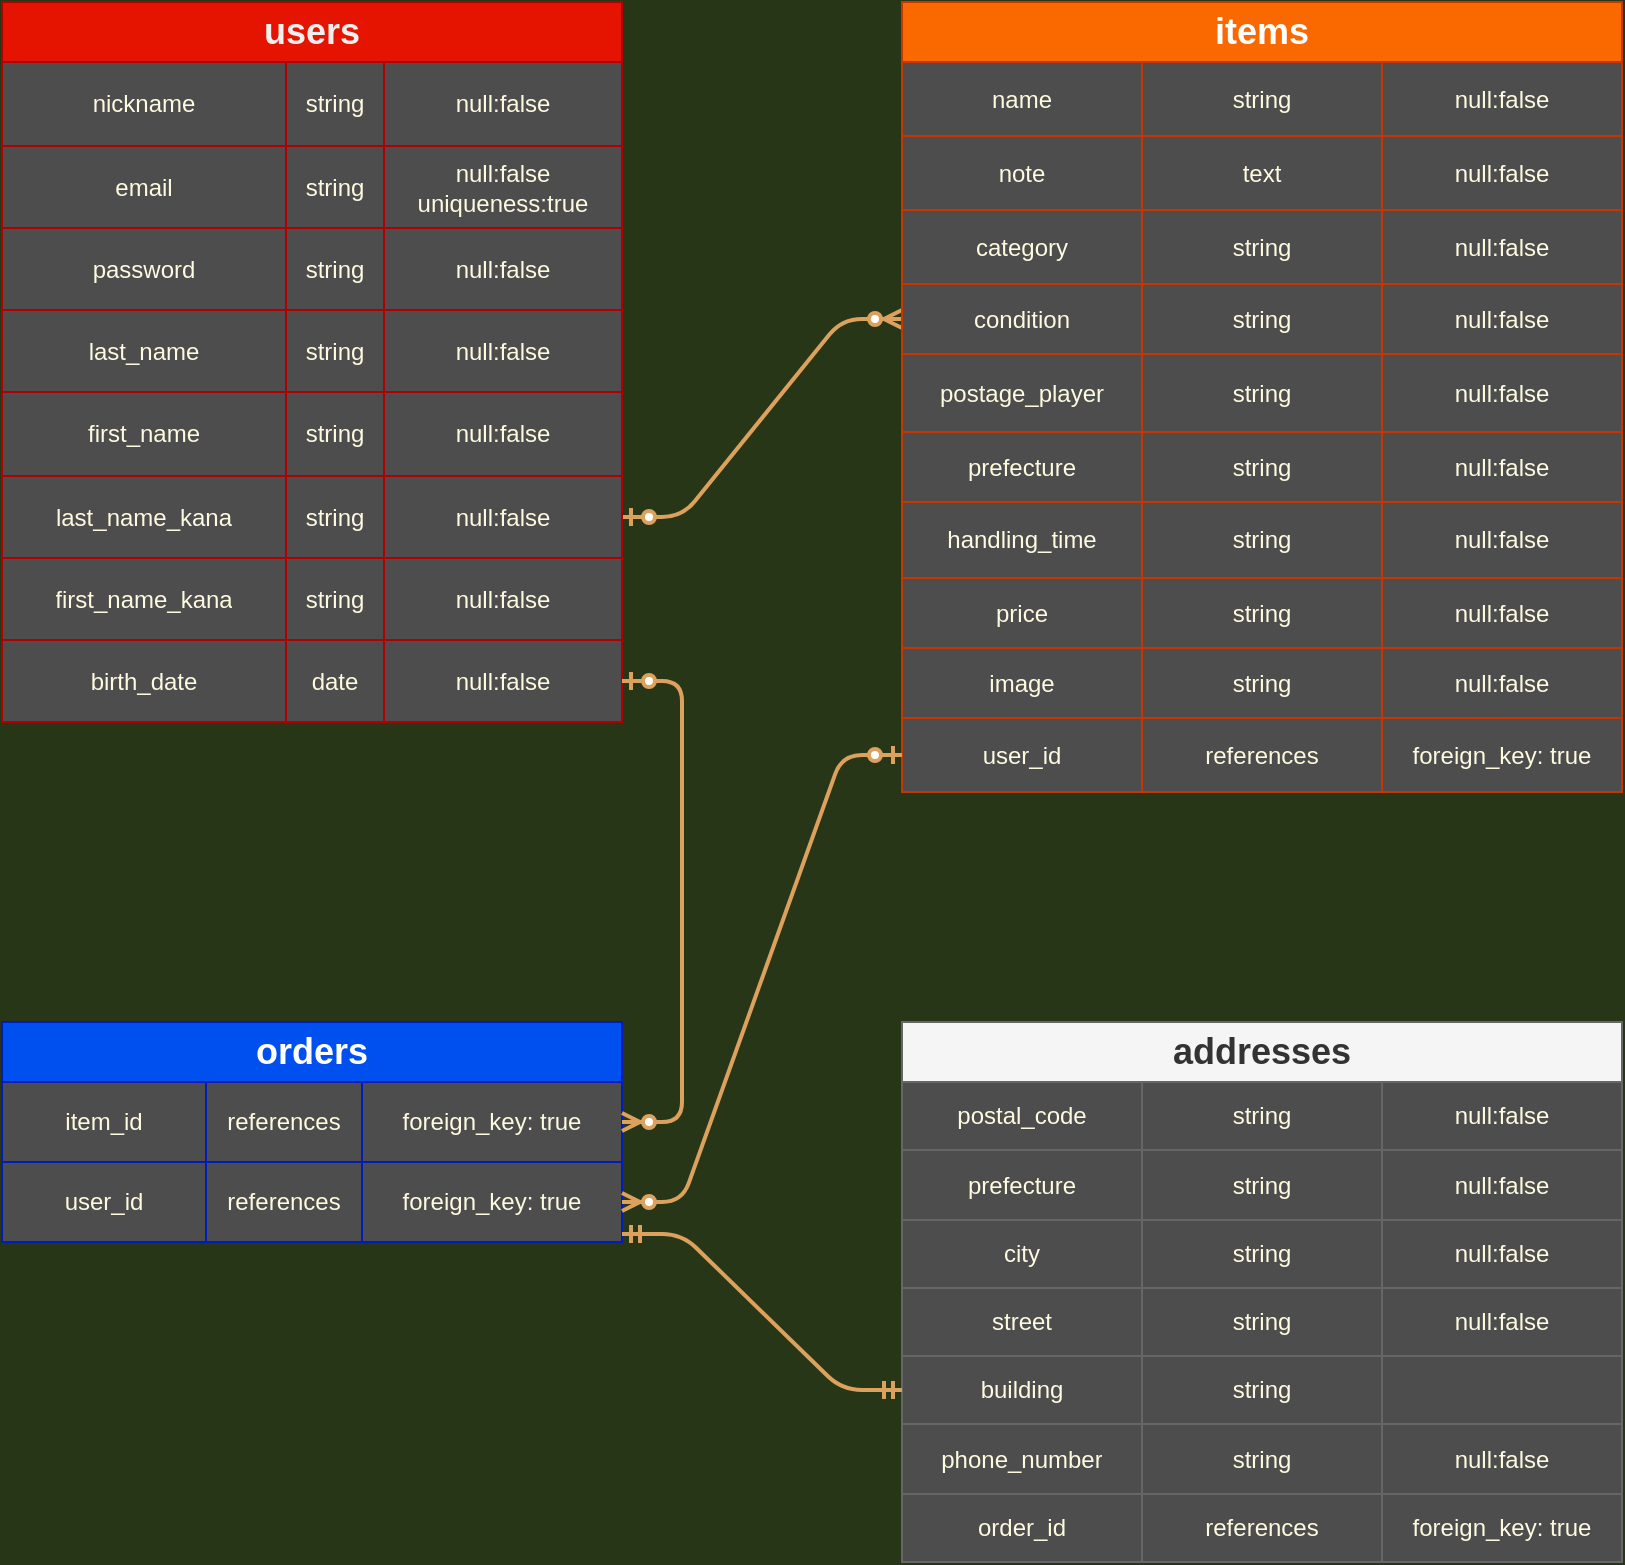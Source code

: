 <mxfile version="13.6.5">
    <diagram id="R4nkFg5fsFF5PYBmpg1p" name="ページ1">
        <mxGraphModel dx="1138" dy="785" grid="1" gridSize="10" guides="1" tooltips="1" connect="1" arrows="1" fold="1" page="1" pageScale="1" pageWidth="827" pageHeight="1169" background="#283618" math="0" shadow="0">
            <root>
                <mxCell id="0"/>
                <mxCell id="1" parent="0"/>
                <mxCell id="131" value="&lt;font style=&quot;font-size: 18px&quot;&gt;orders&lt;/font&gt;" style="shape=table;html=1;whiteSpace=wrap;startSize=30;container=1;collapsible=0;childLayout=tableLayout;fontStyle=1;align=center;rounded=0;sketch=0;strokeColor=#001DBC;fillColor=#0050ef;swimlaneFillColor=#4D4D4D;fontColor=#ffffff;" parent="1" vertex="1">
                    <mxGeometry x="10" y="520" width="310" height="110" as="geometry"/>
                </mxCell>
                <mxCell id="132" value="" style="shape=partialRectangle;html=1;whiteSpace=wrap;collapsible=0;dropTarget=0;pointerEvents=0;fillColor=none;top=0;left=0;bottom=0;right=0;points=[[0,0.5],[1,0.5]];portConstraint=eastwest;strokeColor=#DDA15E;fontColor=#FEFAE0;" parent="131" vertex="1">
                    <mxGeometry y="30" width="310" height="40" as="geometry"/>
                </mxCell>
                <mxCell id="133" value="item_id" style="shape=partialRectangle;html=1;whiteSpace=wrap;connectable=0;fillColor=none;top=0;left=0;bottom=0;right=0;overflow=hidden;strokeColor=#DDA15E;fontColor=#FEFAE0;" parent="132" vertex="1">
                    <mxGeometry width="102" height="40" as="geometry"/>
                </mxCell>
                <mxCell id="134" value="&lt;span&gt;references&lt;/span&gt;" style="shape=partialRectangle;html=1;whiteSpace=wrap;connectable=0;fillColor=none;top=0;left=0;bottom=0;right=0;overflow=hidden;strokeColor=#DDA15E;fontColor=#FEFAE0;" parent="132" vertex="1">
                    <mxGeometry x="102" width="78" height="40" as="geometry"/>
                </mxCell>
                <mxCell id="135" value="&lt;span&gt;foreign_key: true&lt;/span&gt;" style="shape=partialRectangle;html=1;whiteSpace=wrap;connectable=0;fillColor=none;top=0;left=0;bottom=0;right=0;overflow=hidden;strokeColor=#DDA15E;fontColor=#FEFAE0;" parent="132" vertex="1">
                    <mxGeometry x="180" width="130" height="40" as="geometry"/>
                </mxCell>
                <mxCell id="205" value="" style="shape=partialRectangle;html=1;whiteSpace=wrap;collapsible=0;dropTarget=0;pointerEvents=0;fillColor=none;top=0;left=0;bottom=0;right=0;points=[[0,0.5],[1,0.5]];portConstraint=eastwest;strokeColor=#DDA15E;fontColor=#FEFAE0;" parent="131" vertex="1">
                    <mxGeometry y="70" width="310" height="40" as="geometry"/>
                </mxCell>
                <mxCell id="206" value="user_id" style="shape=partialRectangle;html=1;whiteSpace=wrap;connectable=0;fillColor=none;top=0;left=0;bottom=0;right=0;overflow=hidden;strokeColor=#DDA15E;fontColor=#FEFAE0;" parent="205" vertex="1">
                    <mxGeometry width="102" height="40" as="geometry"/>
                </mxCell>
                <mxCell id="207" value="&lt;span&gt;references&lt;/span&gt;" style="shape=partialRectangle;html=1;whiteSpace=wrap;connectable=0;fillColor=none;top=0;left=0;bottom=0;right=0;overflow=hidden;strokeColor=#DDA15E;fontColor=#FEFAE0;" parent="205" vertex="1">
                    <mxGeometry x="102" width="78" height="40" as="geometry"/>
                </mxCell>
                <mxCell id="208" value="&lt;span&gt;foreign_key: true&lt;/span&gt;" style="shape=partialRectangle;html=1;whiteSpace=wrap;connectable=0;fillColor=none;top=0;left=0;bottom=0;right=0;overflow=hidden;strokeColor=#DDA15E;fontColor=#FEFAE0;" parent="205" vertex="1">
                    <mxGeometry x="180" width="130" height="40" as="geometry"/>
                </mxCell>
                <mxCell id="118" value="&lt;font style=&quot;font-size: 18px&quot;&gt;addresses&lt;/font&gt;" style="shape=table;html=1;whiteSpace=wrap;startSize=30;container=1;collapsible=0;childLayout=tableLayout;fontStyle=1;align=center;rounded=0;sketch=0;strokeColor=#666666;fillColor=#f5f5f5;fontColor=#333333;swimlaneFillColor=#4D4D4D;" parent="1" vertex="1">
                    <mxGeometry x="460" y="520" width="360" height="270" as="geometry"/>
                </mxCell>
                <mxCell id="93" value="" style="shape=partialRectangle;html=1;whiteSpace=wrap;collapsible=0;dropTarget=0;pointerEvents=0;fillColor=none;top=0;left=0;bottom=0;right=0;points=[[0,0.5],[1,0.5]];portConstraint=eastwest;strokeColor=#DDA15E;fontColor=#FEFAE0;" parent="118" vertex="1">
                    <mxGeometry y="30" width="360" height="34" as="geometry"/>
                </mxCell>
                <mxCell id="94" value="postal_code" style="shape=partialRectangle;html=1;whiteSpace=wrap;connectable=0;fillColor=none;top=0;left=0;bottom=0;right=0;overflow=hidden;strokeColor=#DDA15E;fontColor=#FEFAE0;" parent="93" vertex="1">
                    <mxGeometry width="120" height="34" as="geometry"/>
                </mxCell>
                <mxCell id="95" value="string" style="shape=partialRectangle;html=1;whiteSpace=wrap;connectable=0;fillColor=none;top=0;left=0;bottom=0;right=0;overflow=hidden;strokeColor=#DDA15E;fontColor=#FEFAE0;" parent="93" vertex="1">
                    <mxGeometry x="120" width="120" height="34" as="geometry"/>
                </mxCell>
                <mxCell id="96" value="&lt;span&gt;null:false&lt;/span&gt;" style="shape=partialRectangle;html=1;whiteSpace=wrap;connectable=0;fillColor=none;top=0;left=0;bottom=0;right=0;overflow=hidden;strokeColor=#DDA15E;fontColor=#FEFAE0;" parent="93" vertex="1">
                    <mxGeometry x="240" width="120" height="34" as="geometry"/>
                </mxCell>
                <mxCell id="209" value="" style="shape=partialRectangle;html=1;whiteSpace=wrap;collapsible=0;dropTarget=0;pointerEvents=0;fillColor=none;top=0;left=0;bottom=0;right=0;points=[[0,0.5],[1,0.5]];portConstraint=eastwest;strokeColor=#DDA15E;fontColor=#FEFAE0;" parent="118" vertex="1">
                    <mxGeometry y="64" width="360" height="35" as="geometry"/>
                </mxCell>
                <mxCell id="210" value="prefecture" style="shape=partialRectangle;html=1;whiteSpace=wrap;connectable=0;fillColor=none;top=0;left=0;bottom=0;right=0;overflow=hidden;strokeColor=#DDA15E;fontColor=#FEFAE0;" parent="209" vertex="1">
                    <mxGeometry width="120" height="35" as="geometry"/>
                </mxCell>
                <mxCell id="211" value="string" style="shape=partialRectangle;html=1;whiteSpace=wrap;connectable=0;fillColor=none;top=0;left=0;bottom=0;right=0;overflow=hidden;strokeColor=#DDA15E;fontColor=#FEFAE0;" parent="209" vertex="1">
                    <mxGeometry x="120" width="120" height="35" as="geometry"/>
                </mxCell>
                <mxCell id="212" value="&lt;span&gt;null:false&lt;/span&gt;" style="shape=partialRectangle;html=1;whiteSpace=wrap;connectable=0;fillColor=none;top=0;left=0;bottom=0;right=0;overflow=hidden;strokeColor=#DDA15E;fontColor=#FEFAE0;" parent="209" vertex="1">
                    <mxGeometry x="240" width="120" height="35" as="geometry"/>
                </mxCell>
                <mxCell id="213" value="" style="shape=partialRectangle;html=1;whiteSpace=wrap;collapsible=0;dropTarget=0;pointerEvents=0;fillColor=none;top=0;left=0;bottom=0;right=0;points=[[0,0.5],[1,0.5]];portConstraint=eastwest;strokeColor=#DDA15E;fontColor=#FEFAE0;" parent="118" vertex="1">
                    <mxGeometry y="99" width="360" height="34" as="geometry"/>
                </mxCell>
                <mxCell id="214" value="city" style="shape=partialRectangle;html=1;whiteSpace=wrap;connectable=0;fillColor=none;top=0;left=0;bottom=0;right=0;overflow=hidden;strokeColor=#DDA15E;fontColor=#FEFAE0;" parent="213" vertex="1">
                    <mxGeometry width="120" height="34" as="geometry"/>
                </mxCell>
                <mxCell id="215" value="string" style="shape=partialRectangle;html=1;whiteSpace=wrap;connectable=0;fillColor=none;top=0;left=0;bottom=0;right=0;overflow=hidden;strokeColor=#DDA15E;fontColor=#FEFAE0;" parent="213" vertex="1">
                    <mxGeometry x="120" width="120" height="34" as="geometry"/>
                </mxCell>
                <mxCell id="216" value="&lt;span&gt;null:false&lt;/span&gt;" style="shape=partialRectangle;html=1;whiteSpace=wrap;connectable=0;fillColor=none;top=0;left=0;bottom=0;right=0;overflow=hidden;strokeColor=#DDA15E;fontColor=#FEFAE0;" parent="213" vertex="1">
                    <mxGeometry x="240" width="120" height="34" as="geometry"/>
                </mxCell>
                <mxCell id="217" value="" style="shape=partialRectangle;html=1;whiteSpace=wrap;collapsible=0;dropTarget=0;pointerEvents=0;fillColor=none;top=0;left=0;bottom=0;right=0;points=[[0,0.5],[1,0.5]];portConstraint=eastwest;strokeColor=#DDA15E;fontColor=#FEFAE0;" parent="118" vertex="1">
                    <mxGeometry y="133" width="360" height="34" as="geometry"/>
                </mxCell>
                <mxCell id="218" value="street" style="shape=partialRectangle;html=1;whiteSpace=wrap;connectable=0;fillColor=none;top=0;left=0;bottom=0;right=0;overflow=hidden;strokeColor=#DDA15E;fontColor=#FEFAE0;" parent="217" vertex="1">
                    <mxGeometry width="120" height="34" as="geometry"/>
                </mxCell>
                <mxCell id="219" value="string" style="shape=partialRectangle;html=1;whiteSpace=wrap;connectable=0;fillColor=none;top=0;left=0;bottom=0;right=0;overflow=hidden;strokeColor=#DDA15E;fontColor=#FEFAE0;" parent="217" vertex="1">
                    <mxGeometry x="120" width="120" height="34" as="geometry"/>
                </mxCell>
                <mxCell id="220" value="&lt;span&gt;null:false&lt;/span&gt;" style="shape=partialRectangle;html=1;whiteSpace=wrap;connectable=0;fillColor=none;top=0;left=0;bottom=0;right=0;overflow=hidden;strokeColor=#DDA15E;fontColor=#FEFAE0;" parent="217" vertex="1">
                    <mxGeometry x="240" width="120" height="34" as="geometry"/>
                </mxCell>
                <mxCell id="221" value="" style="shape=partialRectangle;html=1;whiteSpace=wrap;collapsible=0;dropTarget=0;pointerEvents=0;fillColor=none;top=0;left=0;bottom=0;right=0;points=[[0,0.5],[1,0.5]];portConstraint=eastwest;strokeColor=#DDA15E;fontColor=#FEFAE0;" parent="118" vertex="1">
                    <mxGeometry y="167" width="360" height="34" as="geometry"/>
                </mxCell>
                <mxCell id="222" value="building" style="shape=partialRectangle;html=1;whiteSpace=wrap;connectable=0;fillColor=none;top=0;left=0;bottom=0;right=0;overflow=hidden;strokeColor=#DDA15E;fontColor=#FEFAE0;" parent="221" vertex="1">
                    <mxGeometry width="120" height="34" as="geometry"/>
                </mxCell>
                <mxCell id="223" value="string" style="shape=partialRectangle;html=1;whiteSpace=wrap;connectable=0;fillColor=none;top=0;left=0;bottom=0;right=0;overflow=hidden;strokeColor=#DDA15E;fontColor=#FEFAE0;" parent="221" vertex="1">
                    <mxGeometry x="120" width="120" height="34" as="geometry"/>
                </mxCell>
                <mxCell id="224" value="" style="shape=partialRectangle;html=1;whiteSpace=wrap;connectable=0;fillColor=none;top=0;left=0;bottom=0;right=0;overflow=hidden;strokeColor=#DDA15E;fontColor=#FEFAE0;" parent="221" vertex="1">
                    <mxGeometry x="240" width="120" height="34" as="geometry"/>
                </mxCell>
                <mxCell id="225" value="" style="shape=partialRectangle;html=1;whiteSpace=wrap;collapsible=0;dropTarget=0;pointerEvents=0;fillColor=none;top=0;left=0;bottom=0;right=0;points=[[0,0.5],[1,0.5]];portConstraint=eastwest;strokeColor=#DDA15E;fontColor=#FEFAE0;" parent="118" vertex="1">
                    <mxGeometry y="201" width="360" height="35" as="geometry"/>
                </mxCell>
                <mxCell id="226" value="phone_number" style="shape=partialRectangle;html=1;whiteSpace=wrap;connectable=0;fillColor=none;top=0;left=0;bottom=0;right=0;overflow=hidden;strokeColor=#DDA15E;fontColor=#FEFAE0;" parent="225" vertex="1">
                    <mxGeometry width="120" height="35" as="geometry"/>
                </mxCell>
                <mxCell id="227" value="string" style="shape=partialRectangle;html=1;whiteSpace=wrap;connectable=0;fillColor=none;top=0;left=0;bottom=0;right=0;overflow=hidden;strokeColor=#DDA15E;fontColor=#FEFAE0;" parent="225" vertex="1">
                    <mxGeometry x="120" width="120" height="35" as="geometry"/>
                </mxCell>
                <mxCell id="228" value="&lt;span&gt;null:false&lt;/span&gt;" style="shape=partialRectangle;html=1;whiteSpace=wrap;connectable=0;fillColor=none;top=0;left=0;bottom=0;right=0;overflow=hidden;strokeColor=#DDA15E;fontColor=#FEFAE0;" parent="225" vertex="1">
                    <mxGeometry x="240" width="120" height="35" as="geometry"/>
                </mxCell>
                <mxCell id="229" value="" style="shape=partialRectangle;html=1;whiteSpace=wrap;collapsible=0;dropTarget=0;pointerEvents=0;fillColor=none;top=0;left=0;bottom=0;right=0;points=[[0,0.5],[1,0.5]];portConstraint=eastwest;strokeColor=#DDA15E;fontColor=#FEFAE0;" parent="118" vertex="1">
                    <mxGeometry y="236" width="360" height="34" as="geometry"/>
                </mxCell>
                <mxCell id="230" value="order_id" style="shape=partialRectangle;html=1;whiteSpace=wrap;connectable=0;fillColor=none;top=0;left=0;bottom=0;right=0;overflow=hidden;strokeColor=#DDA15E;fontColor=#FEFAE0;" parent="229" vertex="1">
                    <mxGeometry width="120" height="34" as="geometry"/>
                </mxCell>
                <mxCell id="231" value="references" style="shape=partialRectangle;html=1;whiteSpace=wrap;connectable=0;fillColor=none;top=0;left=0;bottom=0;right=0;overflow=hidden;strokeColor=#DDA15E;fontColor=#FEFAE0;" parent="229" vertex="1">
                    <mxGeometry x="120" width="120" height="34" as="geometry"/>
                </mxCell>
                <mxCell id="232" value="foreign_key: true" style="shape=partialRectangle;html=1;whiteSpace=wrap;connectable=0;fillColor=none;top=0;left=0;bottom=0;right=0;overflow=hidden;strokeColor=#DDA15E;fontColor=#FEFAE0;" parent="229" vertex="1">
                    <mxGeometry x="240" width="120" height="34" as="geometry"/>
                </mxCell>
                <mxCell id="234" value="" style="edgeStyle=entityRelationEdgeStyle;fontSize=12;html=1;endArrow=ERzeroToMany;startArrow=ERzeroToOne;strokeColor=#DDA15E;fillColor=#BC6C25;strokeWidth=2;entryX=0;entryY=0.5;entryDx=0;entryDy=0;exitX=1;exitY=0.5;exitDx=0;exitDy=0;" parent="1" source="110" target="67" edge="1">
                    <mxGeometry width="100" height="100" relative="1" as="geometry">
                        <mxPoint x="340" y="300" as="sourcePoint"/>
                        <mxPoint x="440" y="200" as="targetPoint"/>
                    </mxGeometry>
                </mxCell>
                <mxCell id="105" value="&lt;font style=&quot;font-size: 18px&quot;&gt;users&lt;/font&gt;" style="shape=table;startSize=30;container=1;collapsible=0;childLayout=tableLayout;fontStyle=1;align=center;rounded=0;sketch=0;strokeColor=#B20000;swimlaneFillColor=#4D4D4D;gradientDirection=west;labelBackgroundColor=none;labelBorderColor=none;fillColor=#e51400;fontColor=#F0F0F0;whiteSpace=wrap;html=1;" parent="1" vertex="1">
                    <mxGeometry x="10" y="10" width="310" height="360" as="geometry"/>
                </mxCell>
                <mxCell id="164" style="shape=partialRectangle;html=1;whiteSpace=wrap;collapsible=0;dropTarget=0;pointerEvents=0;fillColor=none;top=0;left=0;bottom=0;right=0;points=[[0,0.5],[1,0.5]];portConstraint=eastwest;strokeColor=#DDA15E;fontColor=#FEFAE0;" parent="105" vertex="1">
                    <mxGeometry y="30" width="310" height="42" as="geometry"/>
                </mxCell>
                <mxCell id="165" value="nickname" style="shape=partialRectangle;html=1;whiteSpace=wrap;connectable=0;fillColor=none;top=0;left=0;bottom=0;right=0;overflow=hidden;strokeColor=#DDA15E;fontColor=#FEFAE0;" parent="164" vertex="1">
                    <mxGeometry width="142" height="42" as="geometry"/>
                </mxCell>
                <mxCell id="166" value="string" style="shape=partialRectangle;html=1;whiteSpace=wrap;connectable=0;fillColor=none;top=0;left=0;bottom=0;right=0;overflow=hidden;strokeColor=#DDA15E;fontColor=#FEFAE0;" parent="164" vertex="1">
                    <mxGeometry x="142" width="49" height="42" as="geometry"/>
                </mxCell>
                <mxCell id="167" value="null:false" style="shape=partialRectangle;html=1;whiteSpace=wrap;connectable=0;fillColor=none;top=0;left=0;bottom=0;right=0;overflow=hidden;strokeColor=#DDA15E;fontColor=#FEFAE0;" parent="164" vertex="1">
                    <mxGeometry x="191" width="119" height="42" as="geometry"/>
                </mxCell>
                <mxCell id="172" style="shape=partialRectangle;html=1;whiteSpace=wrap;collapsible=0;dropTarget=0;pointerEvents=0;fillColor=none;top=0;left=0;bottom=0;right=0;points=[[0,0.5],[1,0.5]];portConstraint=eastwest;strokeColor=#DDA15E;fontColor=#FEFAE0;" parent="105" vertex="1">
                    <mxGeometry y="72" width="310" height="41" as="geometry"/>
                </mxCell>
                <mxCell id="173" value="email" style="shape=partialRectangle;html=1;whiteSpace=wrap;connectable=0;fillColor=none;top=0;left=0;bottom=0;right=0;overflow=hidden;strokeColor=#DDA15E;fontColor=#FEFAE0;" parent="172" vertex="1">
                    <mxGeometry width="142" height="41" as="geometry"/>
                </mxCell>
                <mxCell id="174" value="&lt;span&gt;string&lt;/span&gt;" style="shape=partialRectangle;html=1;whiteSpace=wrap;connectable=0;fillColor=none;top=0;left=0;bottom=0;right=0;overflow=hidden;strokeColor=#DDA15E;fontColor=#FEFAE0;" parent="172" vertex="1">
                    <mxGeometry x="142" width="49" height="41" as="geometry"/>
                </mxCell>
                <mxCell id="175" value="&lt;span&gt;null:false&lt;br&gt;uniqueness:true&lt;/span&gt;" style="shape=partialRectangle;html=1;whiteSpace=wrap;connectable=0;fillColor=none;top=0;left=0;bottom=0;right=0;overflow=hidden;strokeColor=#DDA15E;fontColor=#FEFAE0;" parent="172" vertex="1">
                    <mxGeometry x="191" width="119" height="41" as="geometry"/>
                </mxCell>
                <mxCell id="160" style="shape=partialRectangle;html=1;whiteSpace=wrap;collapsible=0;dropTarget=0;pointerEvents=0;fillColor=none;top=0;left=0;bottom=0;right=0;points=[[0,0.5],[1,0.5]];portConstraint=eastwest;strokeColor=#DDA15E;fontColor=#FEFAE0;" parent="105" vertex="1">
                    <mxGeometry y="113" width="310" height="41" as="geometry"/>
                </mxCell>
                <mxCell id="161" value="password" style="shape=partialRectangle;html=1;whiteSpace=wrap;connectable=0;fillColor=none;top=0;left=0;bottom=0;right=0;overflow=hidden;strokeColor=#DDA15E;fontColor=#FEFAE0;" parent="160" vertex="1">
                    <mxGeometry width="142" height="41" as="geometry"/>
                </mxCell>
                <mxCell id="162" value="&lt;span&gt;string&lt;/span&gt;" style="shape=partialRectangle;html=1;whiteSpace=wrap;connectable=0;fillColor=none;top=0;left=0;bottom=0;right=0;overflow=hidden;strokeColor=#DDA15E;fontColor=#FEFAE0;" parent="160" vertex="1">
                    <mxGeometry x="142" width="49" height="41" as="geometry"/>
                </mxCell>
                <mxCell id="163" value="&lt;span&gt;null:false&lt;/span&gt;" style="shape=partialRectangle;html=1;whiteSpace=wrap;connectable=0;fillColor=none;top=0;left=0;bottom=0;right=0;overflow=hidden;strokeColor=#DDA15E;fontColor=#FEFAE0;" parent="160" vertex="1">
                    <mxGeometry x="191" width="119" height="41" as="geometry"/>
                </mxCell>
                <mxCell id="156" style="shape=partialRectangle;html=1;whiteSpace=wrap;collapsible=0;dropTarget=0;pointerEvents=0;fillColor=none;top=0;left=0;bottom=0;right=0;points=[[0,0.5],[1,0.5]];portConstraint=eastwest;strokeColor=#DDA15E;fontColor=#FEFAE0;" parent="105" vertex="1">
                    <mxGeometry y="154" width="310" height="41" as="geometry"/>
                </mxCell>
                <mxCell id="157" value="last_name" style="shape=partialRectangle;html=1;whiteSpace=wrap;connectable=0;fillColor=none;top=0;left=0;bottom=0;right=0;overflow=hidden;strokeColor=#DDA15E;fontColor=#FEFAE0;" parent="156" vertex="1">
                    <mxGeometry width="142" height="41" as="geometry"/>
                </mxCell>
                <mxCell id="158" value="&lt;span&gt;string&lt;/span&gt;" style="shape=partialRectangle;html=1;whiteSpace=wrap;connectable=0;fillColor=none;top=0;left=0;bottom=0;right=0;overflow=hidden;strokeColor=#DDA15E;fontColor=#FEFAE0;" parent="156" vertex="1">
                    <mxGeometry x="142" width="49" height="41" as="geometry"/>
                </mxCell>
                <mxCell id="159" value="&lt;span&gt;null:false&lt;/span&gt;" style="shape=partialRectangle;html=1;whiteSpace=wrap;connectable=0;fillColor=none;top=0;left=0;bottom=0;right=0;overflow=hidden;strokeColor=#DDA15E;fontColor=#FEFAE0;" parent="156" vertex="1">
                    <mxGeometry x="191" width="119" height="41" as="geometry"/>
                </mxCell>
                <mxCell id="106" value="" style="shape=partialRectangle;html=1;whiteSpace=wrap;collapsible=0;dropTarget=0;pointerEvents=0;fillColor=none;top=0;left=0;bottom=0;right=0;points=[[0,0.5],[1,0.5]];portConstraint=eastwest;strokeColor=#DDA15E;fontColor=#FEFAE0;" parent="105" vertex="1">
                    <mxGeometry y="195" width="310" height="42" as="geometry"/>
                </mxCell>
                <mxCell id="153" value="first_name" style="shape=partialRectangle;html=1;whiteSpace=wrap;connectable=0;fillColor=none;top=0;left=0;bottom=0;right=0;overflow=hidden;strokeColor=#DDA15E;fontColor=#FEFAE0;" parent="106" vertex="1">
                    <mxGeometry width="142" height="42" as="geometry"/>
                </mxCell>
                <mxCell id="107" value="&lt;span&gt;string&lt;/span&gt;" style="shape=partialRectangle;html=1;whiteSpace=wrap;connectable=0;fillColor=none;top=0;left=0;bottom=0;right=0;overflow=hidden;strokeColor=#DDA15E;fontColor=#FEFAE0;" parent="106" vertex="1">
                    <mxGeometry x="142" width="49" height="42" as="geometry"/>
                </mxCell>
                <mxCell id="144" value="&lt;span&gt;null:false&lt;/span&gt;" style="shape=partialRectangle;html=1;whiteSpace=wrap;connectable=0;fillColor=none;top=0;left=0;bottom=0;right=0;overflow=hidden;strokeColor=#DDA15E;fontColor=#FEFAE0;" parent="106" vertex="1">
                    <mxGeometry x="191" width="119" height="42" as="geometry"/>
                </mxCell>
                <mxCell id="110" value="" style="shape=partialRectangle;html=1;whiteSpace=wrap;collapsible=0;dropTarget=0;pointerEvents=0;fillColor=none;top=0;left=0;bottom=0;right=0;points=[[0,0.5],[1,0.5]];portConstraint=eastwest;strokeColor=#DDA15E;fontColor=#FEFAE0;" parent="105" vertex="1">
                    <mxGeometry y="237" width="310" height="41" as="geometry"/>
                </mxCell>
                <mxCell id="154" value="last_name_kana" style="shape=partialRectangle;html=1;whiteSpace=wrap;connectable=0;fillColor=none;top=0;left=0;bottom=0;right=0;overflow=hidden;strokeColor=#DDA15E;fontColor=#FEFAE0;" parent="110" vertex="1">
                    <mxGeometry width="142" height="41" as="geometry"/>
                </mxCell>
                <mxCell id="111" value="&lt;span&gt;string&lt;/span&gt;" style="shape=partialRectangle;html=1;whiteSpace=wrap;connectable=0;fillColor=none;top=0;left=0;bottom=0;right=0;overflow=hidden;strokeColor=#DDA15E;fontColor=#FEFAE0;" parent="110" vertex="1">
                    <mxGeometry x="142" width="49" height="41" as="geometry"/>
                </mxCell>
                <mxCell id="145" value="&lt;span&gt;null:false&lt;/span&gt;" style="shape=partialRectangle;html=1;whiteSpace=wrap;connectable=0;fillColor=none;top=0;left=0;bottom=0;right=0;overflow=hidden;strokeColor=#DDA15E;fontColor=#FEFAE0;" parent="110" vertex="1">
                    <mxGeometry x="191" width="119" height="41" as="geometry"/>
                </mxCell>
                <mxCell id="114" value="" style="shape=partialRectangle;html=1;whiteSpace=wrap;collapsible=0;dropTarget=0;pointerEvents=0;fillColor=none;top=0;left=0;bottom=0;right=0;points=[[0,0.5],[1,0.5]];portConstraint=eastwest;strokeColor=#DDA15E;fontColor=#FEFAE0;" parent="105" vertex="1">
                    <mxGeometry y="278" width="310" height="41" as="geometry"/>
                </mxCell>
                <mxCell id="155" value="first_name_kana" style="shape=partialRectangle;html=1;whiteSpace=wrap;connectable=0;fillColor=none;top=0;left=0;bottom=0;right=0;overflow=hidden;strokeColor=#DDA15E;fontColor=#FEFAE0;" parent="114" vertex="1">
                    <mxGeometry width="142" height="41" as="geometry"/>
                </mxCell>
                <mxCell id="115" value="&lt;span&gt;string&lt;/span&gt;" style="shape=partialRectangle;html=1;whiteSpace=wrap;connectable=0;fillColor=none;top=0;left=0;bottom=0;right=0;overflow=hidden;strokeColor=#DDA15E;fontColor=#FEFAE0;" parent="114" vertex="1">
                    <mxGeometry x="142" width="49" height="41" as="geometry"/>
                </mxCell>
                <mxCell id="146" value="&lt;span&gt;null:false&lt;/span&gt;" style="shape=partialRectangle;html=1;whiteSpace=wrap;connectable=0;fillColor=none;top=0;left=0;bottom=0;right=0;overflow=hidden;strokeColor=#DDA15E;fontColor=#FEFAE0;" parent="114" vertex="1">
                    <mxGeometry x="191" width="119" height="41" as="geometry"/>
                </mxCell>
                <mxCell id="189" value="" style="shape=partialRectangle;html=1;whiteSpace=wrap;collapsible=0;dropTarget=0;pointerEvents=0;fillColor=none;top=0;left=0;bottom=0;right=0;points=[[0,0.5],[1,0.5]];portConstraint=eastwest;strokeColor=#DDA15E;fontColor=#FEFAE0;" parent="105" vertex="1">
                    <mxGeometry y="319" width="310" height="41" as="geometry"/>
                </mxCell>
                <mxCell id="190" value="birth_date" style="shape=partialRectangle;html=1;whiteSpace=wrap;connectable=0;fillColor=none;top=0;left=0;bottom=0;right=0;overflow=hidden;strokeColor=#DDA15E;fontColor=#FEFAE0;" parent="189" vertex="1">
                    <mxGeometry width="142" height="41" as="geometry"/>
                </mxCell>
                <mxCell id="191" value="date" style="shape=partialRectangle;html=1;whiteSpace=wrap;connectable=0;fillColor=none;top=0;left=0;bottom=0;right=0;overflow=hidden;strokeColor=#DDA15E;fontColor=#FEFAE0;" parent="189" vertex="1">
                    <mxGeometry x="142" width="49" height="41" as="geometry"/>
                </mxCell>
                <mxCell id="192" value="&lt;span&gt;null:false&lt;/span&gt;" style="shape=partialRectangle;html=1;whiteSpace=wrap;connectable=0;fillColor=none;top=0;left=0;bottom=0;right=0;overflow=hidden;strokeColor=#DDA15E;fontColor=#FEFAE0;" parent="189" vertex="1">
                    <mxGeometry x="191" width="119" height="41" as="geometry"/>
                </mxCell>
                <mxCell id="66" value="&lt;font style=&quot;font-size: 18px&quot;&gt;items&lt;/font&gt;" style="shape=table;html=1;whiteSpace=wrap;startSize=30;container=1;collapsible=0;childLayout=tableLayout;fontStyle=1;align=center;rounded=0;sketch=0;fillColor=#fa6800;strokeColor=#C73500;fontColor=#ffffff;swimlaneFillColor=#4D4D4D;" parent="1" vertex="1">
                    <mxGeometry x="460" y="10" width="360" height="395" as="geometry"/>
                </mxCell>
                <mxCell id="80" value="" style="shape=partialRectangle;html=1;whiteSpace=wrap;collapsible=0;dropTarget=0;pointerEvents=0;fillColor=none;top=0;left=0;bottom=0;right=0;points=[[0,0.5],[1,0.5]];portConstraint=eastwest;strokeColor=#DDA15E;fontColor=#FEFAE0;" parent="66" vertex="1">
                    <mxGeometry y="30" width="360" height="37" as="geometry"/>
                </mxCell>
                <mxCell id="81" value="name" style="shape=partialRectangle;html=1;whiteSpace=wrap;connectable=0;fillColor=none;top=0;left=0;bottom=0;right=0;overflow=hidden;strokeColor=#DDA15E;fontColor=#FEFAE0;" parent="80" vertex="1">
                    <mxGeometry width="120" height="37" as="geometry"/>
                </mxCell>
                <mxCell id="82" value="string" style="shape=partialRectangle;html=1;whiteSpace=wrap;connectable=0;fillColor=none;top=0;left=0;bottom=0;right=0;overflow=hidden;strokeColor=#DDA15E;fontColor=#FEFAE0;" parent="80" vertex="1">
                    <mxGeometry x="120" width="120" height="37" as="geometry"/>
                </mxCell>
                <mxCell id="83" value="null:false" style="shape=partialRectangle;html=1;whiteSpace=wrap;connectable=0;fillColor=none;top=0;left=0;bottom=0;right=0;overflow=hidden;strokeColor=#DDA15E;fontColor=#FEFAE0;" parent="80" vertex="1">
                    <mxGeometry x="240" width="120" height="37" as="geometry"/>
                </mxCell>
                <mxCell id="84" value="" style="shape=partialRectangle;html=1;whiteSpace=wrap;collapsible=0;dropTarget=0;pointerEvents=0;fillColor=none;top=0;left=0;bottom=0;right=0;points=[[0,0.5],[1,0.5]];portConstraint=eastwest;strokeColor=#DDA15E;fontColor=#FEFAE0;" parent="66" vertex="1">
                    <mxGeometry y="67" width="360" height="37" as="geometry"/>
                </mxCell>
                <mxCell id="85" value="note" style="shape=partialRectangle;html=1;whiteSpace=wrap;connectable=0;fillColor=none;top=0;left=0;bottom=0;right=0;overflow=hidden;strokeColor=#DDA15E;fontColor=#FEFAE0;" parent="84" vertex="1">
                    <mxGeometry width="120" height="37" as="geometry"/>
                </mxCell>
                <mxCell id="86" value="text" style="shape=partialRectangle;html=1;whiteSpace=wrap;connectable=0;fillColor=none;top=0;left=0;bottom=0;right=0;overflow=hidden;strokeColor=#DDA15E;fontColor=#FEFAE0;" parent="84" vertex="1">
                    <mxGeometry x="120" width="120" height="37" as="geometry"/>
                </mxCell>
                <mxCell id="87" value="&lt;span&gt;null:false&lt;/span&gt;" style="shape=partialRectangle;html=1;whiteSpace=wrap;connectable=0;fillColor=none;top=0;left=0;bottom=0;right=0;overflow=hidden;strokeColor=#DDA15E;fontColor=#FEFAE0;" parent="84" vertex="1">
                    <mxGeometry x="240" width="120" height="37" as="geometry"/>
                </mxCell>
                <mxCell id="88" value="" style="shape=partialRectangle;html=1;whiteSpace=wrap;collapsible=0;dropTarget=0;pointerEvents=0;fillColor=none;top=0;left=0;bottom=0;right=0;points=[[0,0.5],[1,0.5]];portConstraint=eastwest;strokeColor=#DDA15E;fontColor=#FEFAE0;" parent="66" vertex="1">
                    <mxGeometry y="104" width="360" height="37" as="geometry"/>
                </mxCell>
                <mxCell id="89" value="category" style="shape=partialRectangle;html=1;whiteSpace=wrap;connectable=0;fillColor=none;top=0;left=0;bottom=0;right=0;overflow=hidden;strokeColor=#DDA15E;fontColor=#FEFAE0;" parent="88" vertex="1">
                    <mxGeometry width="120" height="37" as="geometry"/>
                </mxCell>
                <mxCell id="90" value="&lt;span&gt;string&lt;/span&gt;" style="shape=partialRectangle;html=1;whiteSpace=wrap;connectable=0;fillColor=none;top=0;left=0;bottom=0;right=0;overflow=hidden;strokeColor=#DDA15E;fontColor=#FEFAE0;" parent="88" vertex="1">
                    <mxGeometry x="120" width="120" height="37" as="geometry"/>
                </mxCell>
                <mxCell id="91" value="&lt;span&gt;null:false&lt;/span&gt;" style="shape=partialRectangle;html=1;whiteSpace=wrap;connectable=0;fillColor=none;top=0;left=0;bottom=0;right=0;overflow=hidden;strokeColor=#DDA15E;fontColor=#FEFAE0;" parent="88" vertex="1">
                    <mxGeometry x="240" width="120" height="37" as="geometry"/>
                </mxCell>
                <mxCell id="67" value="" style="shape=partialRectangle;html=1;whiteSpace=wrap;collapsible=0;dropTarget=0;pointerEvents=0;fillColor=none;top=0;left=0;bottom=0;right=0;points=[[0,0.5],[1,0.5]];portConstraint=eastwest;strokeColor=#DDA15E;fontColor=#FEFAE0;" parent="66" vertex="1">
                    <mxGeometry y="141" width="360" height="35" as="geometry"/>
                </mxCell>
                <mxCell id="68" value="condition" style="shape=partialRectangle;html=1;whiteSpace=wrap;connectable=0;fillColor=none;top=0;left=0;bottom=0;right=0;overflow=hidden;strokeColor=#DDA15E;fontColor=#FEFAE0;" parent="67" vertex="1">
                    <mxGeometry width="120" height="35" as="geometry"/>
                </mxCell>
                <mxCell id="69" value="&lt;span&gt;string&lt;/span&gt;" style="shape=partialRectangle;html=1;whiteSpace=wrap;connectable=0;fillColor=none;top=0;left=0;bottom=0;right=0;overflow=hidden;strokeColor=#DDA15E;fontColor=#FEFAE0;" parent="67" vertex="1">
                    <mxGeometry x="120" width="120" height="35" as="geometry"/>
                </mxCell>
                <mxCell id="70" value="&lt;span&gt;null:false&lt;/span&gt;" style="shape=partialRectangle;html=1;whiteSpace=wrap;connectable=0;fillColor=none;top=0;left=0;bottom=0;right=0;overflow=hidden;strokeColor=#DDA15E;fontColor=#FEFAE0;" parent="67" vertex="1">
                    <mxGeometry x="240" width="120" height="35" as="geometry"/>
                </mxCell>
                <mxCell id="71" value="" style="shape=partialRectangle;html=1;whiteSpace=wrap;collapsible=0;dropTarget=0;pointerEvents=0;fillColor=none;top=0;left=0;bottom=0;right=0;points=[[0,0.5],[1,0.5]];portConstraint=eastwest;strokeColor=#DDA15E;fontColor=#FEFAE0;" parent="66" vertex="1">
                    <mxGeometry y="176" width="360" height="39" as="geometry"/>
                </mxCell>
                <mxCell id="72" value="postage_player" style="shape=partialRectangle;html=1;whiteSpace=wrap;connectable=0;fillColor=none;top=0;left=0;bottom=0;right=0;overflow=hidden;strokeColor=#DDA15E;fontColor=#FEFAE0;" parent="71" vertex="1">
                    <mxGeometry width="120" height="39" as="geometry"/>
                </mxCell>
                <mxCell id="73" value="&lt;span&gt;string&lt;/span&gt;" style="shape=partialRectangle;html=1;whiteSpace=wrap;connectable=0;fillColor=none;top=0;left=0;bottom=0;right=0;overflow=hidden;strokeColor=#DDA15E;fontColor=#FEFAE0;" parent="71" vertex="1">
                    <mxGeometry x="120" width="120" height="39" as="geometry"/>
                </mxCell>
                <mxCell id="74" value="&lt;span&gt;null:false&lt;/span&gt;" style="shape=partialRectangle;html=1;whiteSpace=wrap;connectable=0;fillColor=none;top=0;left=0;bottom=0;right=0;overflow=hidden;strokeColor=#DDA15E;fontColor=#FEFAE0;" parent="71" vertex="1">
                    <mxGeometry x="240" width="120" height="39" as="geometry"/>
                </mxCell>
                <mxCell id="75" value="" style="shape=partialRectangle;html=1;whiteSpace=wrap;collapsible=0;dropTarget=0;pointerEvents=0;fillColor=none;top=0;left=0;bottom=0;right=0;points=[[0,0.5],[1,0.5]];portConstraint=eastwest;strokeColor=#DDA15E;fontColor=#FEFAE0;" parent="66" vertex="1">
                    <mxGeometry y="215" width="360" height="35" as="geometry"/>
                </mxCell>
                <mxCell id="76" value="prefecture" style="shape=partialRectangle;html=1;whiteSpace=wrap;connectable=0;fillColor=none;top=0;left=0;bottom=0;right=0;overflow=hidden;strokeColor=#DDA15E;fontColor=#FEFAE0;" parent="75" vertex="1">
                    <mxGeometry width="120" height="35" as="geometry"/>
                </mxCell>
                <mxCell id="77" value="&lt;span&gt;string&lt;/span&gt;" style="shape=partialRectangle;html=1;whiteSpace=wrap;connectable=0;fillColor=none;top=0;left=0;bottom=0;right=0;overflow=hidden;strokeColor=#DDA15E;fontColor=#FEFAE0;" parent="75" vertex="1">
                    <mxGeometry x="120" width="120" height="35" as="geometry"/>
                </mxCell>
                <mxCell id="78" value="&lt;span&gt;null:false&lt;/span&gt;" style="shape=partialRectangle;html=1;whiteSpace=wrap;connectable=0;fillColor=none;top=0;left=0;bottom=0;right=0;overflow=hidden;strokeColor=#DDA15E;fontColor=#FEFAE0;" parent="75" vertex="1">
                    <mxGeometry x="240" width="120" height="35" as="geometry"/>
                </mxCell>
                <mxCell id="193" value="" style="shape=partialRectangle;html=1;whiteSpace=wrap;collapsible=0;dropTarget=0;pointerEvents=0;fillColor=none;top=0;left=0;bottom=0;right=0;points=[[0,0.5],[1,0.5]];portConstraint=eastwest;strokeColor=#DDA15E;fontColor=#FEFAE0;" parent="66" vertex="1">
                    <mxGeometry y="250" width="360" height="38" as="geometry"/>
                </mxCell>
                <mxCell id="194" value="handling_time" style="shape=partialRectangle;html=1;whiteSpace=wrap;connectable=0;fillColor=none;top=0;left=0;bottom=0;right=0;overflow=hidden;strokeColor=#DDA15E;fontColor=#FEFAE0;" parent="193" vertex="1">
                    <mxGeometry width="120" height="38" as="geometry"/>
                </mxCell>
                <mxCell id="195" value="&lt;span&gt;string&lt;/span&gt;" style="shape=partialRectangle;html=1;whiteSpace=wrap;connectable=0;fillColor=none;top=0;left=0;bottom=0;right=0;overflow=hidden;strokeColor=#DDA15E;fontColor=#FEFAE0;" parent="193" vertex="1">
                    <mxGeometry x="120" width="120" height="38" as="geometry"/>
                </mxCell>
                <mxCell id="196" value="&lt;span&gt;null:false&lt;/span&gt;" style="shape=partialRectangle;html=1;whiteSpace=wrap;connectable=0;fillColor=none;top=0;left=0;bottom=0;right=0;overflow=hidden;strokeColor=#DDA15E;fontColor=#FEFAE0;" parent="193" vertex="1">
                    <mxGeometry x="240" width="120" height="38" as="geometry"/>
                </mxCell>
                <mxCell id="197" value="" style="shape=partialRectangle;html=1;whiteSpace=wrap;collapsible=0;dropTarget=0;pointerEvents=0;fillColor=none;top=0;left=0;bottom=0;right=0;points=[[0,0.5],[1,0.5]];portConstraint=eastwest;strokeColor=#DDA15E;fontColor=#FEFAE0;" parent="66" vertex="1">
                    <mxGeometry y="288" width="360" height="35" as="geometry"/>
                </mxCell>
                <mxCell id="198" value="price" style="shape=partialRectangle;html=1;whiteSpace=wrap;connectable=0;fillColor=none;top=0;left=0;bottom=0;right=0;overflow=hidden;strokeColor=#DDA15E;fontColor=#FEFAE0;" parent="197" vertex="1">
                    <mxGeometry width="120" height="35" as="geometry"/>
                </mxCell>
                <mxCell id="199" value="&lt;span&gt;string&lt;/span&gt;" style="shape=partialRectangle;html=1;whiteSpace=wrap;connectable=0;fillColor=none;top=0;left=0;bottom=0;right=0;overflow=hidden;strokeColor=#DDA15E;fontColor=#FEFAE0;" parent="197" vertex="1">
                    <mxGeometry x="120" width="120" height="35" as="geometry"/>
                </mxCell>
                <mxCell id="200" value="&lt;span&gt;null:false&lt;/span&gt;" style="shape=partialRectangle;html=1;whiteSpace=wrap;connectable=0;fillColor=none;top=0;left=0;bottom=0;right=0;overflow=hidden;strokeColor=#DDA15E;fontColor=#FEFAE0;" parent="197" vertex="1">
                    <mxGeometry x="240" width="120" height="35" as="geometry"/>
                </mxCell>
                <mxCell id="241" value="" style="shape=partialRectangle;html=1;whiteSpace=wrap;collapsible=0;dropTarget=0;pointerEvents=0;fillColor=none;top=0;left=0;bottom=0;right=0;points=[[0,0.5],[1,0.5]];portConstraint=eastwest;strokeColor=#DDA15E;fontColor=#FEFAE0;" parent="66" vertex="1">
                    <mxGeometry y="323" width="360" height="35" as="geometry"/>
                </mxCell>
                <mxCell id="242" value="image" style="shape=partialRectangle;html=1;whiteSpace=wrap;connectable=0;fillColor=none;top=0;left=0;bottom=0;right=0;overflow=hidden;strokeColor=#DDA15E;fontColor=#FEFAE0;" parent="241" vertex="1">
                    <mxGeometry width="120" height="35" as="geometry"/>
                </mxCell>
                <mxCell id="243" value="&lt;span&gt;string&lt;/span&gt;" style="shape=partialRectangle;html=1;whiteSpace=wrap;connectable=0;fillColor=none;top=0;left=0;bottom=0;right=0;overflow=hidden;strokeColor=#DDA15E;fontColor=#FEFAE0;" parent="241" vertex="1">
                    <mxGeometry x="120" width="120" height="35" as="geometry"/>
                </mxCell>
                <mxCell id="244" value="&lt;span&gt;null:false&lt;/span&gt;" style="shape=partialRectangle;html=1;whiteSpace=wrap;connectable=0;fillColor=none;top=0;left=0;bottom=0;right=0;overflow=hidden;strokeColor=#DDA15E;fontColor=#FEFAE0;" parent="241" vertex="1">
                    <mxGeometry x="240" width="120" height="35" as="geometry"/>
                </mxCell>
                <mxCell id="201" value="" style="shape=partialRectangle;html=1;whiteSpace=wrap;collapsible=0;dropTarget=0;pointerEvents=0;fillColor=none;top=0;left=0;bottom=0;right=0;points=[[0,0.5],[1,0.5]];portConstraint=eastwest;strokeColor=#DDA15E;fontColor=#FEFAE0;" parent="66" vertex="1">
                    <mxGeometry y="358" width="360" height="37" as="geometry"/>
                </mxCell>
                <mxCell id="202" value="user_id" style="shape=partialRectangle;html=1;whiteSpace=wrap;connectable=0;fillColor=none;top=0;left=0;bottom=0;right=0;overflow=hidden;strokeColor=#DDA15E;fontColor=#FEFAE0;" parent="201" vertex="1">
                    <mxGeometry width="120" height="37" as="geometry"/>
                </mxCell>
                <mxCell id="203" value="&lt;span&gt;references&lt;/span&gt;" style="shape=partialRectangle;html=1;whiteSpace=wrap;connectable=0;fillColor=none;top=0;left=0;bottom=0;right=0;overflow=hidden;strokeColor=#DDA15E;fontColor=#FEFAE0;" parent="201" vertex="1">
                    <mxGeometry x="120" width="120" height="37" as="geometry"/>
                </mxCell>
                <mxCell id="204" value="foreign_key: true" style="shape=partialRectangle;html=1;whiteSpace=wrap;connectable=0;fillColor=none;top=0;left=0;bottom=0;right=0;overflow=hidden;strokeColor=#DDA15E;fontColor=#FEFAE0;" parent="201" vertex="1">
                    <mxGeometry x="240" width="120" height="37" as="geometry"/>
                </mxCell>
                <mxCell id="237" value="" style="edgeStyle=entityRelationEdgeStyle;fontSize=12;html=1;endArrow=ERzeroToMany;startArrow=ERzeroToOne;strokeColor=#DDA15E;fillColor=#BC6C25;strokeWidth=2;" parent="1" source="201" target="205" edge="1">
                    <mxGeometry width="100" height="100" relative="1" as="geometry">
                        <mxPoint x="340" y="479" as="sourcePoint"/>
                        <mxPoint x="480" y="380" as="targetPoint"/>
                    </mxGeometry>
                </mxCell>
                <mxCell id="238" value="" style="edgeStyle=entityRelationEdgeStyle;fontSize=12;html=1;endArrow=ERzeroToMany;startArrow=ERzeroToOne;strokeColor=#DDA15E;fillColor=#BC6C25;strokeWidth=2;" parent="1" source="189" target="132" edge="1">
                    <mxGeometry width="100" height="100" relative="1" as="geometry">
                        <mxPoint x="160" y="370" as="sourcePoint"/>
                        <mxPoint x="360" y="720" as="targetPoint"/>
                    </mxGeometry>
                </mxCell>
                <mxCell id="240" value="" style="edgeStyle=entityRelationEdgeStyle;fontSize=12;html=1;endArrow=ERmandOne;startArrow=ERmandOne;strokeColor=#DDA15E;strokeWidth=2;fillColor=#BC6C25;exitX=1;exitY=0.9;exitDx=0;exitDy=0;exitPerimeter=0;entryX=0;entryY=0.5;entryDx=0;entryDy=0;" parent="1" source="205" target="221" edge="1">
                    <mxGeometry width="100" height="100" relative="1" as="geometry">
                        <mxPoint x="240" y="460" as="sourcePoint"/>
                        <mxPoint x="450" y="700" as="targetPoint"/>
                    </mxGeometry>
                </mxCell>
            </root>
        </mxGraphModel>
    </diagram>
</mxfile>